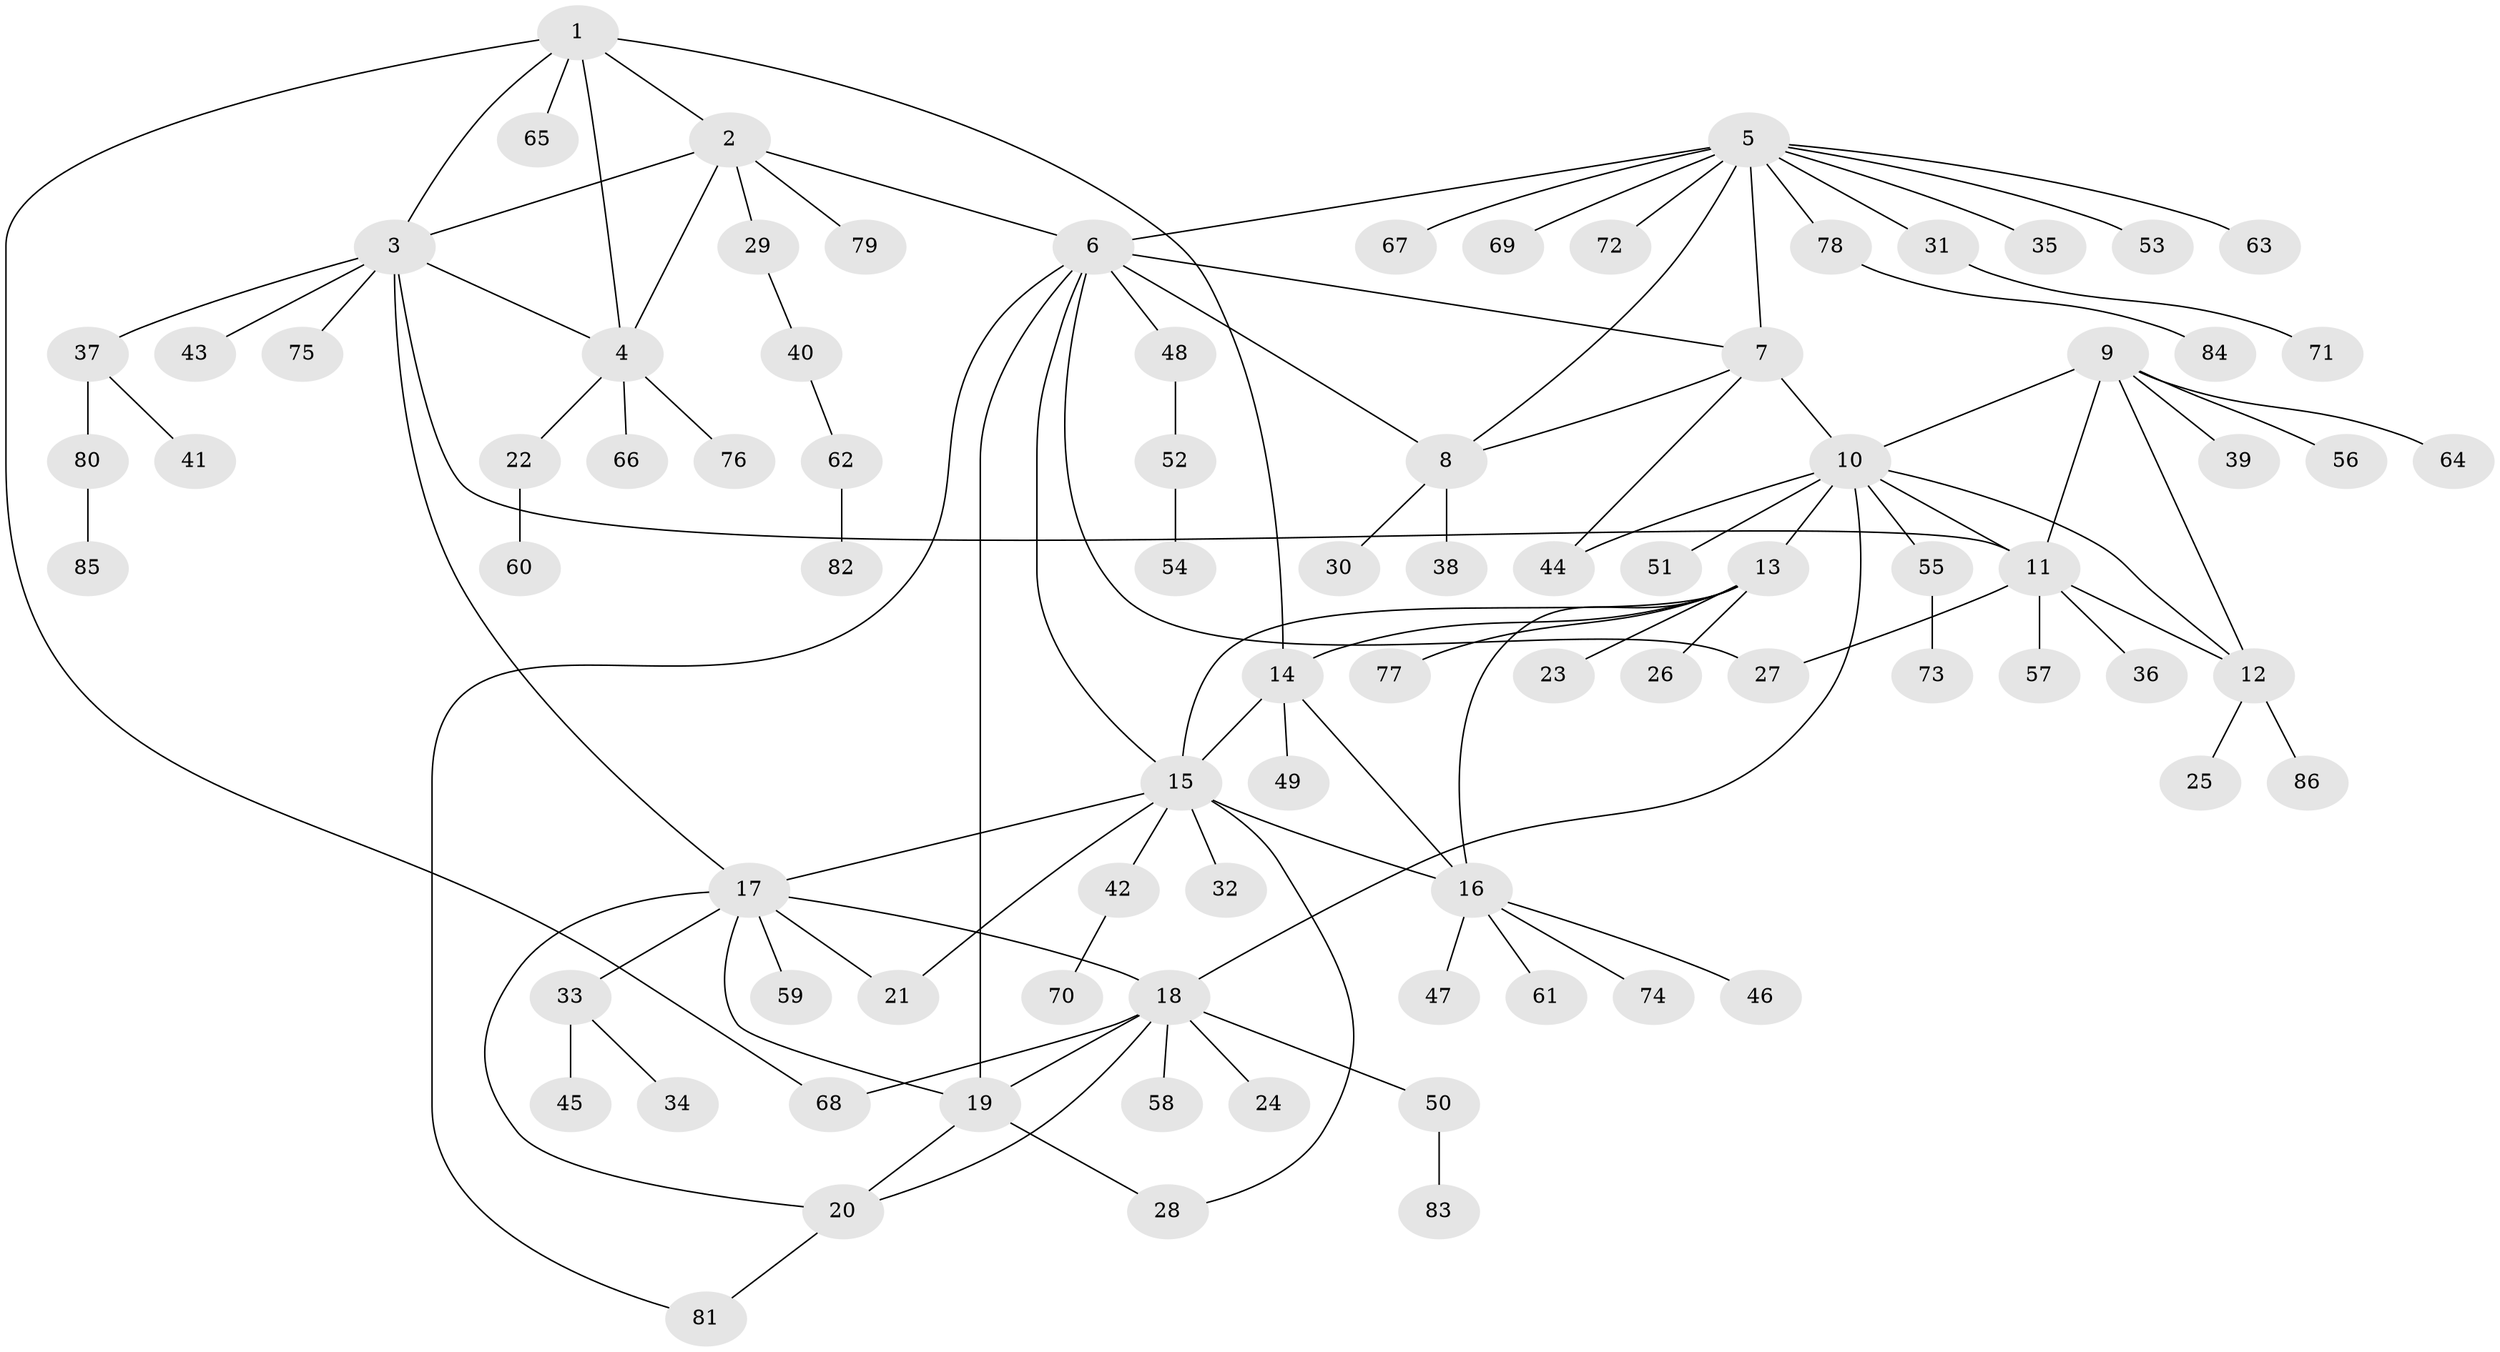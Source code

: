 // coarse degree distribution, {7: 0.0196078431372549, 3: 0.0392156862745098, 6: 0.0196078431372549, 8: 0.058823529411764705, 10: 0.0196078431372549, 1: 0.7843137254901961, 2: 0.0392156862745098, 19: 0.0196078431372549}
// Generated by graph-tools (version 1.1) at 2025/58/03/04/25 21:58:36]
// undirected, 86 vertices, 112 edges
graph export_dot {
graph [start="1"]
  node [color=gray90,style=filled];
  1;
  2;
  3;
  4;
  5;
  6;
  7;
  8;
  9;
  10;
  11;
  12;
  13;
  14;
  15;
  16;
  17;
  18;
  19;
  20;
  21;
  22;
  23;
  24;
  25;
  26;
  27;
  28;
  29;
  30;
  31;
  32;
  33;
  34;
  35;
  36;
  37;
  38;
  39;
  40;
  41;
  42;
  43;
  44;
  45;
  46;
  47;
  48;
  49;
  50;
  51;
  52;
  53;
  54;
  55;
  56;
  57;
  58;
  59;
  60;
  61;
  62;
  63;
  64;
  65;
  66;
  67;
  68;
  69;
  70;
  71;
  72;
  73;
  74;
  75;
  76;
  77;
  78;
  79;
  80;
  81;
  82;
  83;
  84;
  85;
  86;
  1 -- 2;
  1 -- 3;
  1 -- 4;
  1 -- 14;
  1 -- 65;
  1 -- 68;
  2 -- 3;
  2 -- 4;
  2 -- 6;
  2 -- 29;
  2 -- 79;
  3 -- 4;
  3 -- 11;
  3 -- 17;
  3 -- 37;
  3 -- 43;
  3 -- 75;
  4 -- 22;
  4 -- 66;
  4 -- 76;
  5 -- 6;
  5 -- 7;
  5 -- 8;
  5 -- 31;
  5 -- 35;
  5 -- 53;
  5 -- 63;
  5 -- 67;
  5 -- 69;
  5 -- 72;
  5 -- 78;
  6 -- 7;
  6 -- 8;
  6 -- 15;
  6 -- 19;
  6 -- 27;
  6 -- 48;
  6 -- 81;
  7 -- 8;
  7 -- 10;
  7 -- 44;
  8 -- 30;
  8 -- 38;
  9 -- 10;
  9 -- 11;
  9 -- 12;
  9 -- 39;
  9 -- 56;
  9 -- 64;
  10 -- 11;
  10 -- 12;
  10 -- 13;
  10 -- 18;
  10 -- 44;
  10 -- 51;
  10 -- 55;
  11 -- 12;
  11 -- 27;
  11 -- 36;
  11 -- 57;
  12 -- 25;
  12 -- 86;
  13 -- 14;
  13 -- 15;
  13 -- 16;
  13 -- 23;
  13 -- 26;
  13 -- 77;
  14 -- 15;
  14 -- 16;
  14 -- 49;
  15 -- 16;
  15 -- 17;
  15 -- 21;
  15 -- 28;
  15 -- 32;
  15 -- 42;
  16 -- 46;
  16 -- 47;
  16 -- 61;
  16 -- 74;
  17 -- 18;
  17 -- 19;
  17 -- 20;
  17 -- 21;
  17 -- 33;
  17 -- 59;
  18 -- 19;
  18 -- 20;
  18 -- 24;
  18 -- 50;
  18 -- 58;
  18 -- 68;
  19 -- 20;
  19 -- 28;
  20 -- 81;
  22 -- 60;
  29 -- 40;
  31 -- 71;
  33 -- 34;
  33 -- 45;
  37 -- 41;
  37 -- 80;
  40 -- 62;
  42 -- 70;
  48 -- 52;
  50 -- 83;
  52 -- 54;
  55 -- 73;
  62 -- 82;
  78 -- 84;
  80 -- 85;
}
